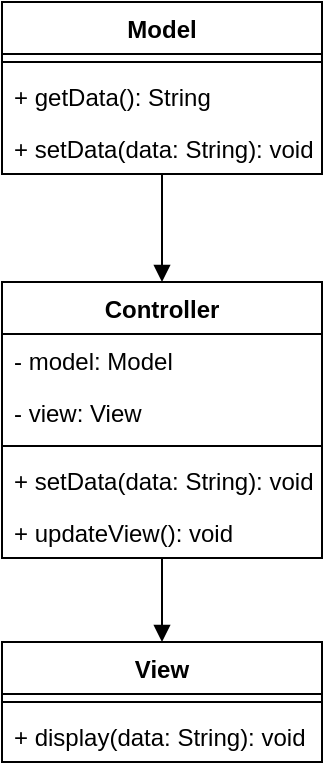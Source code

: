 <mxfile version="24.7.12">
  <diagram name="Página-1" id="AdgcN-a8MbKaQ0erWUmY">
    <mxGraphModel dx="1282" dy="533" grid="1" gridSize="10" guides="1" tooltips="1" connect="1" arrows="1" fold="1" page="1" pageScale="1" pageWidth="827" pageHeight="1169" math="0" shadow="0">
      <root>
        <mxCell id="0" />
        <mxCell id="1" parent="0" />
        <mxCell id="H2w5U61TOUyc8GiS72dK-1" value="Model" style="swimlane;fontStyle=1;align=center;verticalAlign=top;childLayout=stackLayout;horizontal=1;startSize=26;horizontalStack=0;resizeParent=1;resizeParentMax=0;resizeLast=0;collapsible=1;marginBottom=0;whiteSpace=wrap;html=1;" parent="1" vertex="1">
          <mxGeometry x="334" y="40" width="160" height="86" as="geometry" />
        </mxCell>
        <mxCell id="H2w5U61TOUyc8GiS72dK-3" value="" style="line;strokeWidth=1;fillColor=none;align=left;verticalAlign=middle;spacingTop=-1;spacingLeft=3;spacingRight=3;rotatable=0;labelPosition=right;points=[];portConstraint=eastwest;strokeColor=inherit;" parent="H2w5U61TOUyc8GiS72dK-1" vertex="1">
          <mxGeometry y="26" width="160" height="8" as="geometry" />
        </mxCell>
        <mxCell id="H2w5U61TOUyc8GiS72dK-2" value="+ getData(): String" style="text;strokeColor=none;fillColor=none;align=left;verticalAlign=top;spacingLeft=4;spacingRight=4;overflow=hidden;rotatable=0;points=[[0,0.5],[1,0.5]];portConstraint=eastwest;whiteSpace=wrap;html=1;" parent="H2w5U61TOUyc8GiS72dK-1" vertex="1">
          <mxGeometry y="34" width="160" height="26" as="geometry" />
        </mxCell>
        <mxCell id="H2w5U61TOUyc8GiS72dK-4" value="+ setData(data: String): void" style="text;strokeColor=none;fillColor=none;align=left;verticalAlign=top;spacingLeft=4;spacingRight=4;overflow=hidden;rotatable=0;points=[[0,0.5],[1,0.5]];portConstraint=eastwest;whiteSpace=wrap;html=1;" parent="H2w5U61TOUyc8GiS72dK-1" vertex="1">
          <mxGeometry y="60" width="160" height="26" as="geometry" />
        </mxCell>
        <mxCell id="H2w5U61TOUyc8GiS72dK-7" value="Controller" style="swimlane;fontStyle=1;align=center;verticalAlign=top;childLayout=stackLayout;horizontal=1;startSize=26;horizontalStack=0;resizeParent=1;resizeParentMax=0;resizeLast=0;collapsible=1;marginBottom=0;whiteSpace=wrap;html=1;" parent="1" vertex="1">
          <mxGeometry x="334" y="180" width="160" height="138" as="geometry" />
        </mxCell>
        <mxCell id="H2w5U61TOUyc8GiS72dK-9" value="- model: Model" style="text;strokeColor=none;fillColor=none;align=left;verticalAlign=top;spacingLeft=4;spacingRight=4;overflow=hidden;rotatable=0;points=[[0,0.5],[1,0.5]];portConstraint=eastwest;whiteSpace=wrap;html=1;" parent="H2w5U61TOUyc8GiS72dK-7" vertex="1">
          <mxGeometry y="26" width="160" height="26" as="geometry" />
        </mxCell>
        <mxCell id="H2w5U61TOUyc8GiS72dK-10" value="- view: View" style="text;strokeColor=none;fillColor=none;align=left;verticalAlign=top;spacingLeft=4;spacingRight=4;overflow=hidden;rotatable=0;points=[[0,0.5],[1,0.5]];portConstraint=eastwest;whiteSpace=wrap;html=1;" parent="H2w5U61TOUyc8GiS72dK-7" vertex="1">
          <mxGeometry y="52" width="160" height="26" as="geometry" />
        </mxCell>
        <mxCell id="H2w5U61TOUyc8GiS72dK-8" value="" style="line;strokeWidth=1;fillColor=none;align=left;verticalAlign=middle;spacingTop=-1;spacingLeft=3;spacingRight=3;rotatable=0;labelPosition=right;points=[];portConstraint=eastwest;strokeColor=inherit;" parent="H2w5U61TOUyc8GiS72dK-7" vertex="1">
          <mxGeometry y="78" width="160" height="8" as="geometry" />
        </mxCell>
        <mxCell id="H2w5U61TOUyc8GiS72dK-11" value="+ setData(data: String): void" style="text;strokeColor=none;fillColor=none;align=left;verticalAlign=top;spacingLeft=4;spacingRight=4;overflow=hidden;rotatable=0;points=[[0,0.5],[1,0.5]];portConstraint=eastwest;whiteSpace=wrap;html=1;" parent="H2w5U61TOUyc8GiS72dK-7" vertex="1">
          <mxGeometry y="86" width="160" height="26" as="geometry" />
        </mxCell>
        <mxCell id="Ja4fS-fMgefidsELChSH-1" value="+ updateView(): void" style="text;strokeColor=none;fillColor=none;align=left;verticalAlign=top;spacingLeft=4;spacingRight=4;overflow=hidden;rotatable=0;points=[[0,0.5],[1,0.5]];portConstraint=eastwest;whiteSpace=wrap;html=1;" vertex="1" parent="H2w5U61TOUyc8GiS72dK-7">
          <mxGeometry y="112" width="160" height="26" as="geometry" />
        </mxCell>
        <mxCell id="H2w5U61TOUyc8GiS72dK-13" value="" style="html=1;verticalAlign=bottom;endArrow=block;curved=0;rounded=0;" parent="1" source="H2w5U61TOUyc8GiS72dK-1" target="H2w5U61TOUyc8GiS72dK-7" edge="1">
          <mxGeometry width="80" relative="1" as="geometry">
            <mxPoint x="370" y="150" as="sourcePoint" />
            <mxPoint x="450" y="150" as="targetPoint" />
          </mxGeometry>
        </mxCell>
        <mxCell id="H2w5U61TOUyc8GiS72dK-14" value="View" style="swimlane;fontStyle=1;align=center;verticalAlign=top;childLayout=stackLayout;horizontal=1;startSize=26;horizontalStack=0;resizeParent=1;resizeParentMax=0;resizeLast=0;collapsible=1;marginBottom=0;whiteSpace=wrap;html=1;" parent="1" vertex="1">
          <mxGeometry x="334" y="360" width="160" height="60" as="geometry" />
        </mxCell>
        <mxCell id="H2w5U61TOUyc8GiS72dK-15" value="" style="line;strokeWidth=1;fillColor=none;align=left;verticalAlign=middle;spacingTop=-1;spacingLeft=3;spacingRight=3;rotatable=0;labelPosition=right;points=[];portConstraint=eastwest;strokeColor=inherit;" parent="H2w5U61TOUyc8GiS72dK-14" vertex="1">
          <mxGeometry y="26" width="160" height="8" as="geometry" />
        </mxCell>
        <mxCell id="H2w5U61TOUyc8GiS72dK-17" value="+ display(data: String): void" style="text;strokeColor=none;fillColor=none;align=left;verticalAlign=top;spacingLeft=4;spacingRight=4;overflow=hidden;rotatable=0;points=[[0,0.5],[1,0.5]];portConstraint=eastwest;whiteSpace=wrap;html=1;" parent="H2w5U61TOUyc8GiS72dK-14" vertex="1">
          <mxGeometry y="34" width="160" height="26" as="geometry" />
        </mxCell>
        <mxCell id="H2w5U61TOUyc8GiS72dK-18" value="" style="html=1;verticalAlign=bottom;endArrow=block;curved=0;rounded=0;" parent="1" source="H2w5U61TOUyc8GiS72dK-7" target="H2w5U61TOUyc8GiS72dK-14" edge="1">
          <mxGeometry width="80" relative="1" as="geometry">
            <mxPoint x="424" y="136" as="sourcePoint" />
            <mxPoint x="424" y="190" as="targetPoint" />
          </mxGeometry>
        </mxCell>
      </root>
    </mxGraphModel>
  </diagram>
</mxfile>
